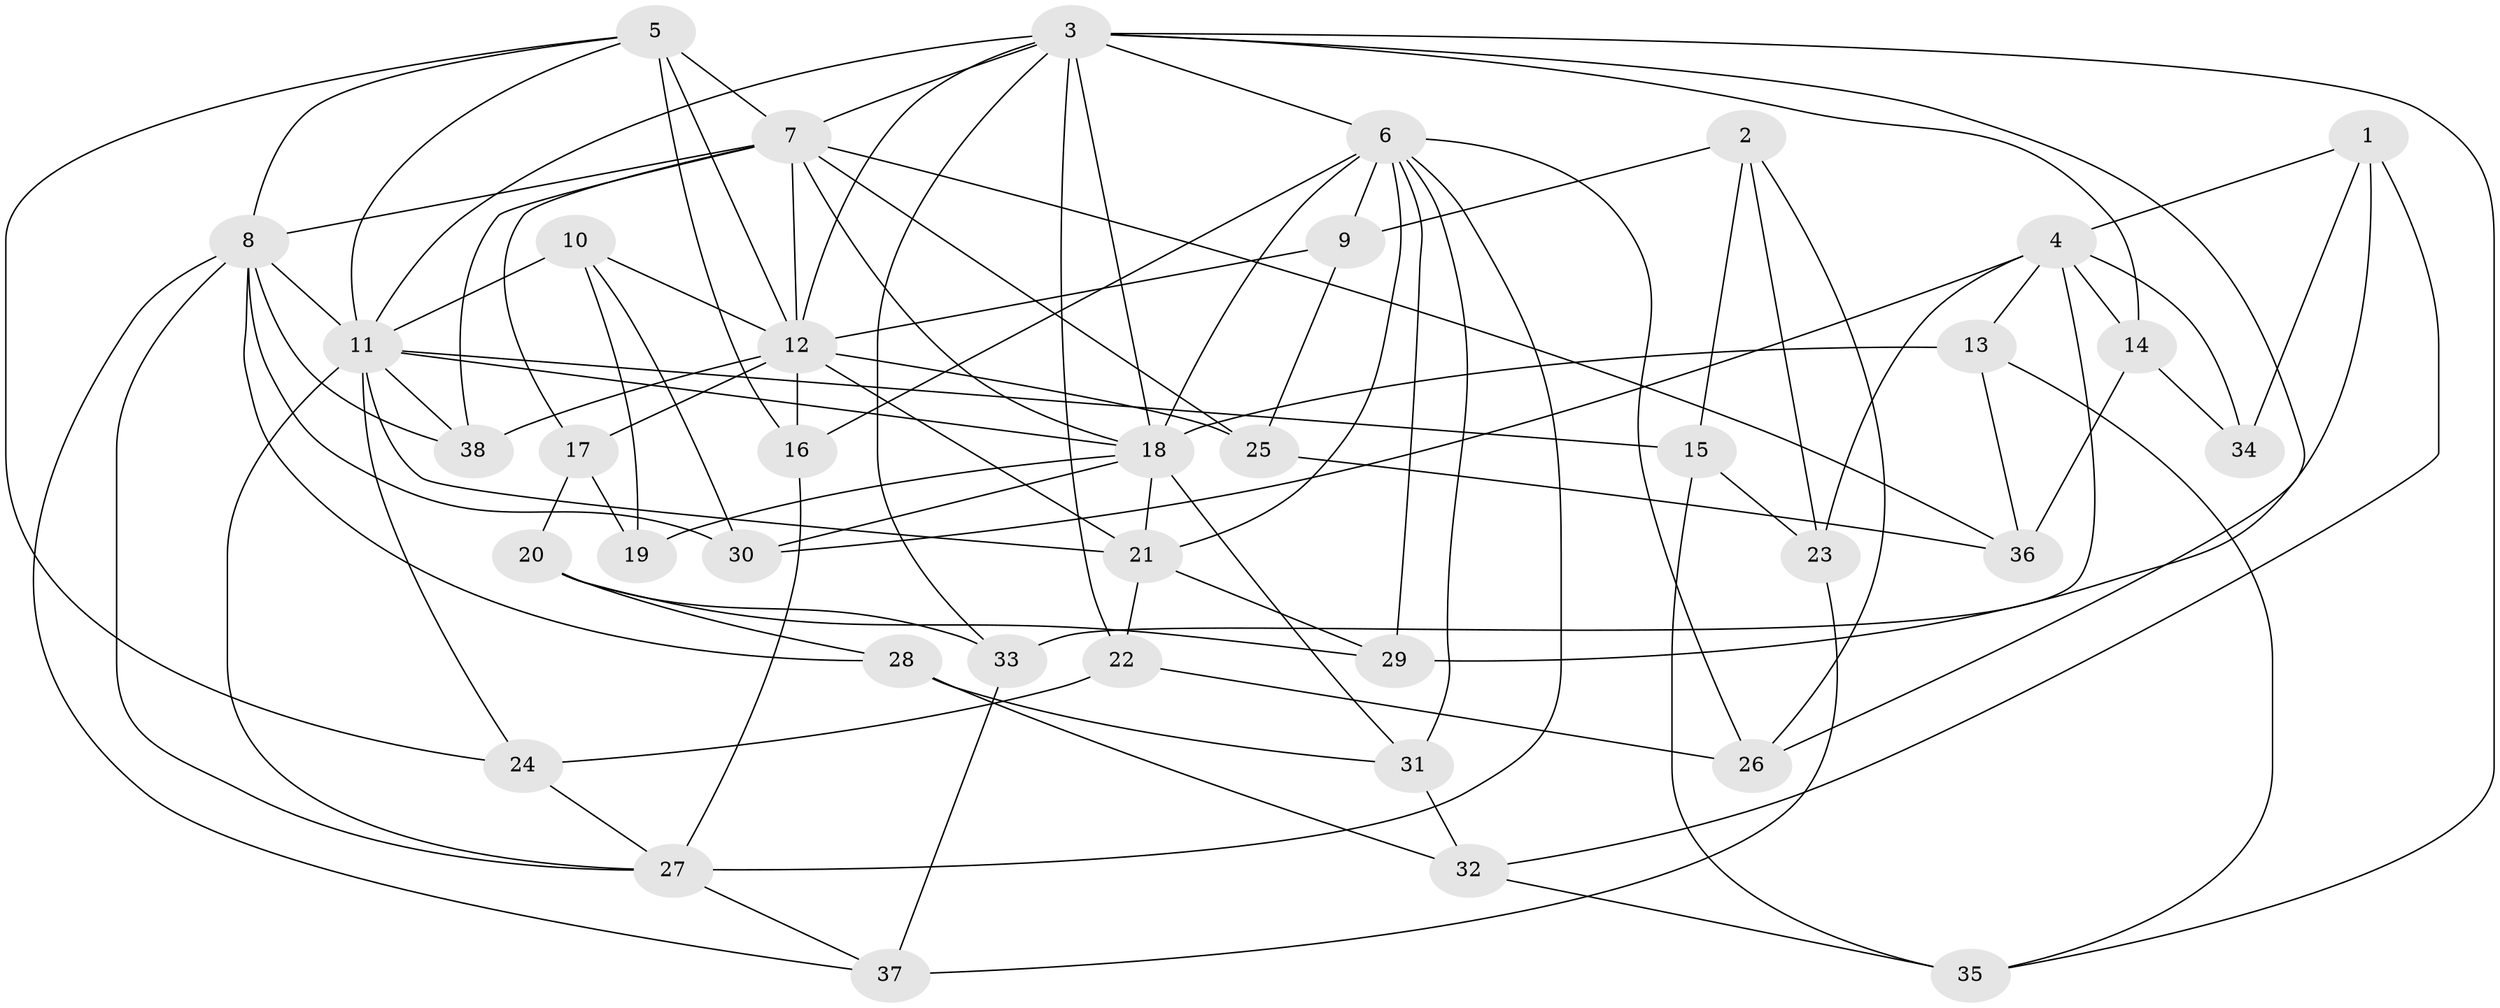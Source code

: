 // original degree distribution, {4: 1.0}
// Generated by graph-tools (version 1.1) at 2025/38/03/09/25 02:38:19]
// undirected, 38 vertices, 98 edges
graph export_dot {
graph [start="1"]
  node [color=gray90,style=filled];
  1;
  2;
  3;
  4;
  5;
  6;
  7;
  8;
  9;
  10;
  11;
  12;
  13;
  14;
  15;
  16;
  17;
  18;
  19;
  20;
  21;
  22;
  23;
  24;
  25;
  26;
  27;
  28;
  29;
  30;
  31;
  32;
  33;
  34;
  35;
  36;
  37;
  38;
  1 -- 4 [weight=1.0];
  1 -- 29 [weight=1.0];
  1 -- 32 [weight=1.0];
  1 -- 34 [weight=1.0];
  2 -- 9 [weight=1.0];
  2 -- 15 [weight=1.0];
  2 -- 23 [weight=1.0];
  2 -- 26 [weight=1.0];
  3 -- 6 [weight=1.0];
  3 -- 7 [weight=1.0];
  3 -- 11 [weight=1.0];
  3 -- 12 [weight=1.0];
  3 -- 14 [weight=1.0];
  3 -- 18 [weight=1.0];
  3 -- 22 [weight=1.0];
  3 -- 26 [weight=1.0];
  3 -- 33 [weight=1.0];
  3 -- 35 [weight=1.0];
  4 -- 13 [weight=1.0];
  4 -- 14 [weight=1.0];
  4 -- 23 [weight=1.0];
  4 -- 30 [weight=1.0];
  4 -- 33 [weight=1.0];
  4 -- 34 [weight=2.0];
  5 -- 7 [weight=1.0];
  5 -- 8 [weight=1.0];
  5 -- 11 [weight=1.0];
  5 -- 12 [weight=3.0];
  5 -- 16 [weight=1.0];
  5 -- 24 [weight=1.0];
  6 -- 9 [weight=1.0];
  6 -- 16 [weight=1.0];
  6 -- 18 [weight=3.0];
  6 -- 21 [weight=1.0];
  6 -- 26 [weight=1.0];
  6 -- 27 [weight=2.0];
  6 -- 29 [weight=1.0];
  6 -- 31 [weight=1.0];
  7 -- 8 [weight=2.0];
  7 -- 12 [weight=1.0];
  7 -- 17 [weight=1.0];
  7 -- 18 [weight=1.0];
  7 -- 25 [weight=1.0];
  7 -- 36 [weight=1.0];
  7 -- 38 [weight=1.0];
  8 -- 11 [weight=2.0];
  8 -- 27 [weight=1.0];
  8 -- 28 [weight=1.0];
  8 -- 30 [weight=1.0];
  8 -- 37 [weight=1.0];
  8 -- 38 [weight=1.0];
  9 -- 12 [weight=1.0];
  9 -- 25 [weight=1.0];
  10 -- 11 [weight=1.0];
  10 -- 12 [weight=1.0];
  10 -- 19 [weight=1.0];
  10 -- 30 [weight=1.0];
  11 -- 15 [weight=1.0];
  11 -- 18 [weight=1.0];
  11 -- 21 [weight=1.0];
  11 -- 24 [weight=1.0];
  11 -- 27 [weight=2.0];
  11 -- 38 [weight=1.0];
  12 -- 16 [weight=1.0];
  12 -- 17 [weight=1.0];
  12 -- 21 [weight=1.0];
  12 -- 25 [weight=1.0];
  12 -- 38 [weight=1.0];
  13 -- 18 [weight=1.0];
  13 -- 35 [weight=1.0];
  13 -- 36 [weight=1.0];
  14 -- 34 [weight=1.0];
  14 -- 36 [weight=1.0];
  15 -- 23 [weight=1.0];
  15 -- 35 [weight=1.0];
  16 -- 27 [weight=1.0];
  17 -- 19 [weight=1.0];
  17 -- 20 [weight=1.0];
  18 -- 19 [weight=2.0];
  18 -- 21 [weight=1.0];
  18 -- 30 [weight=1.0];
  18 -- 31 [weight=1.0];
  20 -- 28 [weight=1.0];
  20 -- 29 [weight=1.0];
  20 -- 33 [weight=1.0];
  21 -- 22 [weight=1.0];
  21 -- 29 [weight=1.0];
  22 -- 24 [weight=1.0];
  22 -- 26 [weight=1.0];
  23 -- 37 [weight=1.0];
  24 -- 27 [weight=1.0];
  25 -- 36 [weight=1.0];
  27 -- 37 [weight=1.0];
  28 -- 31 [weight=1.0];
  28 -- 32 [weight=1.0];
  31 -- 32 [weight=1.0];
  32 -- 35 [weight=1.0];
  33 -- 37 [weight=1.0];
}
